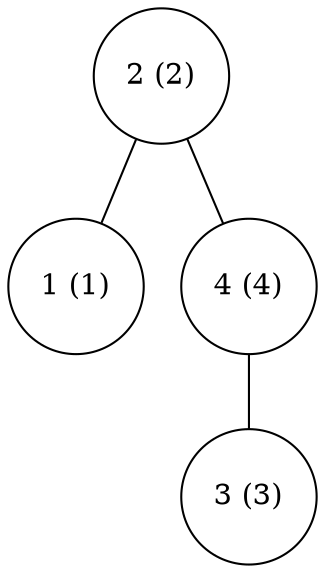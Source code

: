 graph G {
    node [shape=circle];
    1 [label="1 (1)"];
    2 [label="2 (2)"];
    3 [label="3 (3)"];
    4 [label="4 (4)"];

    2 -- 1;
    2 -- 4;
    4 -- 3;
}

